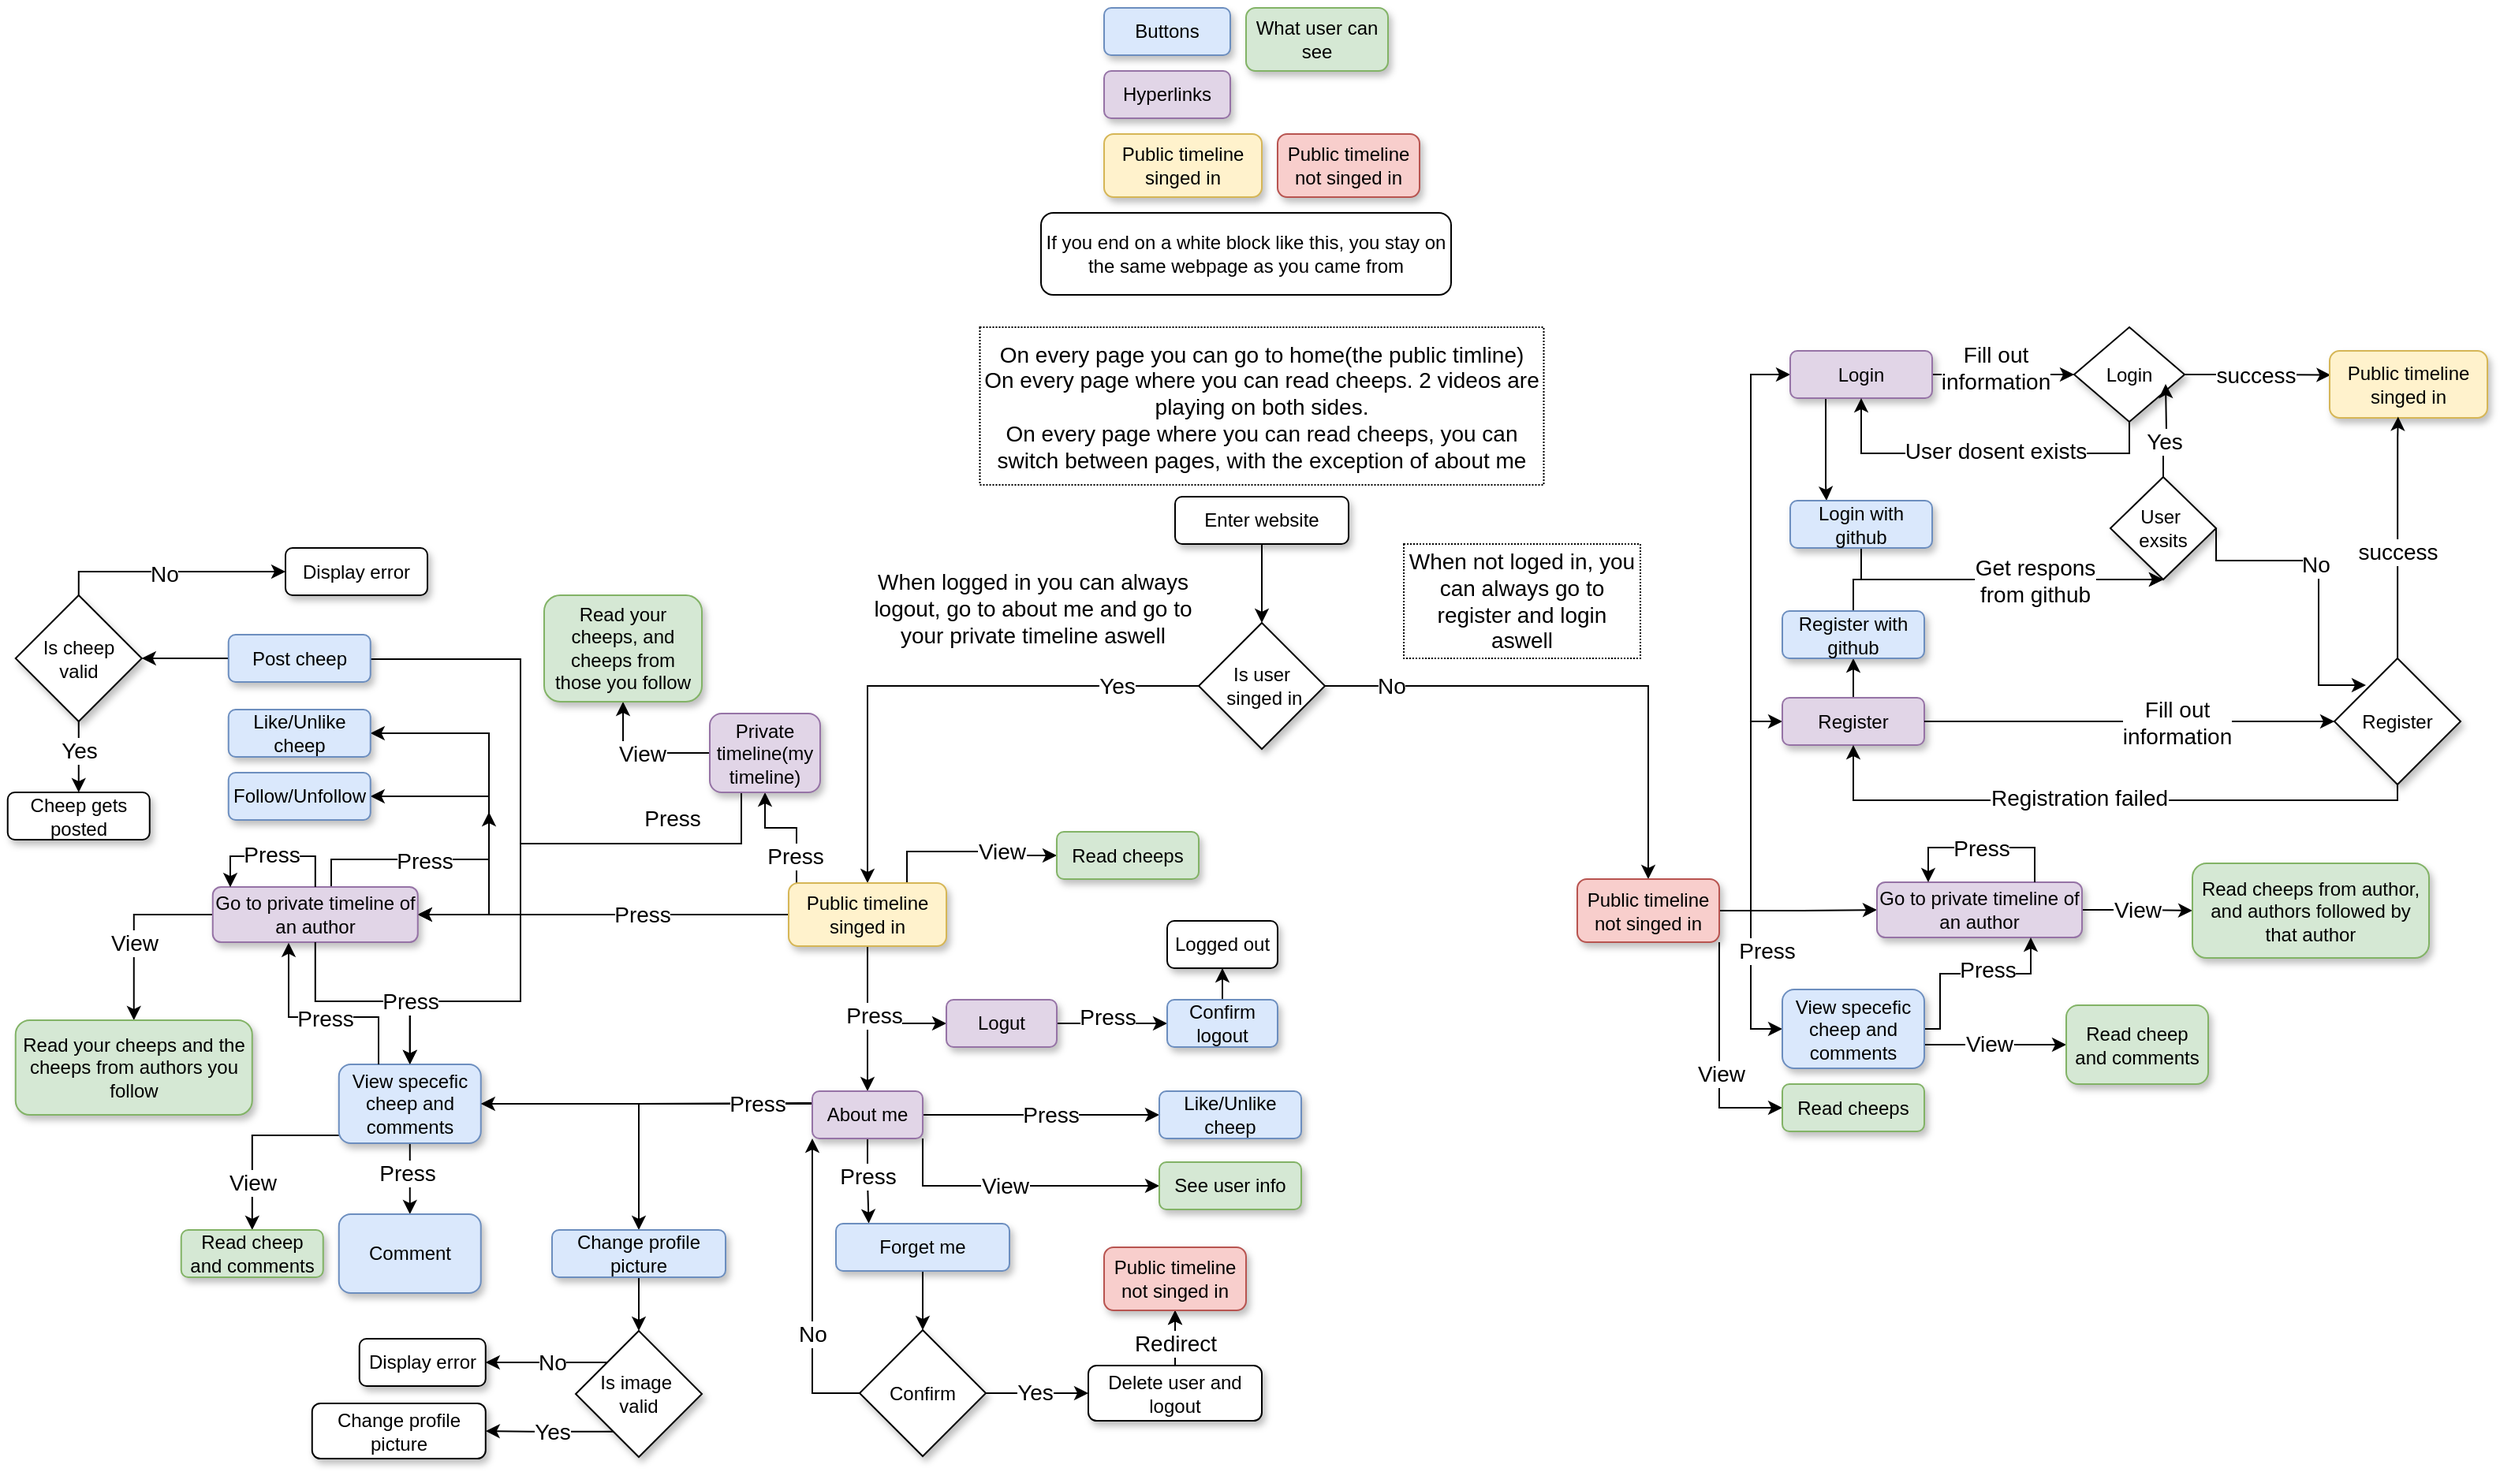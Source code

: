 <mxfile version="25.0.2">
  <diagram name="Page-1" id="61i9J9yVaoq1j8pj2qAt">
    <mxGraphModel dx="1373" dy="1049" grid="1" gridSize="10" guides="1" tooltips="1" connect="1" arrows="1" fold="1" page="0" pageScale="1" pageWidth="850" pageHeight="1100" background="none" math="0" shadow="0">
      <root>
        <mxCell id="0" />
        <mxCell id="1" parent="0" />
        <mxCell id="QVycHozAGNscxgraNP3J-81" value="" style="edgeStyle=orthogonalEdgeStyle;rounded=0;orthogonalLoop=1;jettySize=auto;html=1;" edge="1" parent="1" source="QVycHozAGNscxgraNP3J-27" target="QVycHozAGNscxgraNP3J-30">
          <mxGeometry relative="1" as="geometry" />
        </mxCell>
        <mxCell id="QVycHozAGNscxgraNP3J-16" style="edgeStyle=orthogonalEdgeStyle;rounded=0;orthogonalLoop=1;jettySize=auto;html=1;entryX=0.5;entryY=0;entryDx=0;entryDy=0;" edge="1" parent="1" source="6buvtdkTDnZD8VkbJtbQ-9" target="BoMIMZV332qEhCS1iAqg-45">
          <mxGeometry relative="1" as="geometry" />
        </mxCell>
        <mxCell id="BoMIMZV332qEhCS1iAqg-79" style="edgeStyle=orthogonalEdgeStyle;rounded=0;orthogonalLoop=1;jettySize=auto;html=1;entryX=1;entryY=0.5;entryDx=0;entryDy=0;" parent="1" source="6buvtdkTDnZD8VkbJtbQ-9" target="BoMIMZV332qEhCS1iAqg-40" edge="1">
          <mxGeometry relative="1" as="geometry">
            <Array as="points">
              <mxPoint x="-80" y="325" />
              <mxPoint x="-80" y="250" />
            </Array>
          </mxGeometry>
        </mxCell>
        <mxCell id="BoMIMZV332qEhCS1iAqg-80" style="edgeStyle=orthogonalEdgeStyle;rounded=0;orthogonalLoop=1;jettySize=auto;html=1;entryX=1;entryY=0.5;entryDx=0;entryDy=0;" parent="1" target="BoMIMZV332qEhCS1iAqg-41" edge="1">
          <mxGeometry relative="1" as="geometry">
            <Array as="points">
              <mxPoint x="-80" y="325" />
              <mxPoint x="-80" y="210" />
            </Array>
            <mxPoint x="-20" y="325.043" as="sourcePoint" />
          </mxGeometry>
        </mxCell>
        <mxCell id="BoMIMZV332qEhCS1iAqg-81" style="edgeStyle=orthogonalEdgeStyle;rounded=0;orthogonalLoop=1;jettySize=auto;html=1;entryX=1;entryY=0.5;entryDx=0;entryDy=0;" parent="1" target="BoMIMZV332qEhCS1iAqg-39" edge="1">
          <mxGeometry relative="1" as="geometry">
            <Array as="points">
              <mxPoint x="-60" y="325" />
              <mxPoint x="-60" y="163" />
              <mxPoint x="-186" y="163" />
            </Array>
            <mxPoint x="-20" y="325.043" as="sourcePoint" />
          </mxGeometry>
        </mxCell>
        <mxCell id="BoMIMZV332qEhCS1iAqg-63" style="edgeStyle=orthogonalEdgeStyle;rounded=0;orthogonalLoop=1;jettySize=auto;html=1;entryX=0.5;entryY=0;entryDx=0;entryDy=0;" parent="1" target="BoMIMZV332qEhCS1iAqg-42" edge="1">
          <mxGeometry relative="1" as="geometry">
            <mxPoint x="-105" y="460" as="targetPoint" />
            <Array as="points">
              <mxPoint x="-60" y="325" />
              <mxPoint x="-60" y="380" />
              <mxPoint x="-130" y="380" />
            </Array>
            <mxPoint x="-20" y="325.043" as="sourcePoint" />
          </mxGeometry>
        </mxCell>
        <mxCell id="BoMIMZV332qEhCS1iAqg-12" style="edgeStyle=orthogonalEdgeStyle;rounded=0;orthogonalLoop=1;jettySize=auto;html=1;entryX=0.5;entryY=1;entryDx=0;entryDy=0;exitX=0.5;exitY=1;exitDx=0;exitDy=0;" parent="1" source="BoMIMZV332qEhCS1iAqg-9" target="BoMIMZV332qEhCS1iAqg-11" edge="1">
          <mxGeometry relative="1" as="geometry">
            <Array as="points">
              <mxPoint x="790" y="112.5" />
            </Array>
          </mxGeometry>
        </mxCell>
        <mxCell id="BoMIMZV332qEhCS1iAqg-17" value="&lt;span style=&quot;color: rgba(0, 0, 0, 0); font-family: monospace; font-size: 0px; text-align: start; background-color: rgb(251, 251, 251);&quot;&gt;%3CmxGraphModel%3E%3Croot%3E%3CmxCell%20id%3D%220%22%2F%3E%3CmxCell%20id%3D%221%22%20parent%3D%220%22%2F%3E%3CmxCell%20id%3D%222%22%20value%3D%22%26lt%3Bfont%20style%3D%26quot%3Bfont-size%3A%2014px%3B%26quot%3B%26gt%3BGet%20respons%20%26lt%3Bbr%26gt%3Bfrom%20github%26lt%3B%2Ffont%26gt%3B%22%20style%3D%22edgeLabel%3Bhtml%3D1%3Balign%3Dcenter%3BverticalAlign%3Dmiddle%3Bresizable%3D0%3Bpoints%3D%5B%5D%3B%22%20vertex%3D%221%22%20connectable%3D%220%22%20parent%3D%221%22%3E%3CmxGeometry%20x%3D%22900%22%20y%3D%22145%22%20as%3D%22geometry%22%2F%3E%3C%2FmxCell%3E%3C%2Froot%3E%3C%2FmxGraphModel%3E&lt;/span&gt;" style="edgeLabel;html=1;align=center;verticalAlign=middle;resizable=0;points=[];" parent="BoMIMZV332qEhCS1iAqg-12" vertex="1" connectable="0">
          <mxGeometry x="-0.264" y="2" relative="1" as="geometry">
            <mxPoint as="offset" />
          </mxGeometry>
        </mxCell>
        <mxCell id="6buvtdkTDnZD8VkbJtbQ-30" style="edgeStyle=orthogonalEdgeStyle;rounded=0;orthogonalLoop=1;jettySize=auto;html=1;" parent="1" source="6buvtdkTDnZD8VkbJtbQ-12" target="6buvtdkTDnZD8VkbJtbQ-20" edge="1">
          <mxGeometry relative="1" as="geometry" />
        </mxCell>
        <mxCell id="6buvtdkTDnZD8VkbJtbQ-5" value="" style="edgeStyle=orthogonalEdgeStyle;rounded=0;orthogonalLoop=1;jettySize=auto;html=1;" parent="1" source="6buvtdkTDnZD8VkbJtbQ-1" target="6buvtdkTDnZD8VkbJtbQ-4" edge="1">
          <mxGeometry relative="1" as="geometry" />
        </mxCell>
        <mxCell id="6buvtdkTDnZD8VkbJtbQ-1" value="Enter website" style="rounded=1;whiteSpace=wrap;html=1;shadow=1;" parent="1" vertex="1">
          <mxGeometry x="355" y="60" width="110" height="30" as="geometry" />
        </mxCell>
        <mxCell id="6buvtdkTDnZD8VkbJtbQ-10" value="" style="edgeStyle=orthogonalEdgeStyle;rounded=0;orthogonalLoop=1;jettySize=auto;html=1;" parent="1" source="6buvtdkTDnZD8VkbJtbQ-4" target="6buvtdkTDnZD8VkbJtbQ-9" edge="1">
          <mxGeometry relative="1" as="geometry" />
        </mxCell>
        <mxCell id="QVycHozAGNscxgraNP3J-12" value="&lt;font style=&quot;font-size: 14px;&quot;&gt;Yes&lt;/font&gt;" style="edgeLabel;html=1;align=center;verticalAlign=middle;resizable=0;points=[];" vertex="1" connectable="0" parent="6buvtdkTDnZD8VkbJtbQ-10">
          <mxGeometry x="-0.357" y="-2" relative="1" as="geometry">
            <mxPoint x="55" y="2" as="offset" />
          </mxGeometry>
        </mxCell>
        <mxCell id="6buvtdkTDnZD8VkbJtbQ-13" value="" style="edgeStyle=orthogonalEdgeStyle;rounded=0;orthogonalLoop=1;jettySize=auto;html=1;" parent="1" source="6buvtdkTDnZD8VkbJtbQ-4" target="6buvtdkTDnZD8VkbJtbQ-12" edge="1">
          <mxGeometry relative="1" as="geometry" />
        </mxCell>
        <mxCell id="QVycHozAGNscxgraNP3J-13" value="&lt;font style=&quot;font-size: 14px;&quot;&gt;No&lt;/font&gt;" style="edgeLabel;html=1;align=center;verticalAlign=middle;resizable=0;points=[];" vertex="1" connectable="0" parent="6buvtdkTDnZD8VkbJtbQ-13">
          <mxGeometry x="-0.746" y="-2" relative="1" as="geometry">
            <mxPoint y="-2" as="offset" />
          </mxGeometry>
        </mxCell>
        <mxCell id="6buvtdkTDnZD8VkbJtbQ-4" value="Is user&lt;br&gt;&amp;nbsp;singed in" style="rhombus;whiteSpace=wrap;html=1;shadow=1;" parent="1" vertex="1">
          <mxGeometry x="370" y="140" width="80" height="80" as="geometry" />
        </mxCell>
        <mxCell id="BoMIMZV332qEhCS1iAqg-60" value="" style="edgeStyle=orthogonalEdgeStyle;rounded=0;orthogonalLoop=1;jettySize=auto;html=1;" parent="1" source="6buvtdkTDnZD8VkbJtbQ-9" target="BoMIMZV332qEhCS1iAqg-57" edge="1">
          <mxGeometry relative="1" as="geometry">
            <mxPoint x="-20" y="325.0" as="sourcePoint" />
          </mxGeometry>
        </mxCell>
        <mxCell id="BoMIMZV332qEhCS1iAqg-73" value="&lt;span style=&quot;font-size: 14px;&quot;&gt;Press&lt;/span&gt;" style="edgeLabel;html=1;align=center;verticalAlign=middle;resizable=0;points=[];" parent="BoMIMZV332qEhCS1iAqg-60" vertex="1" connectable="0">
          <mxGeometry x="-0.131" y="1" relative="1" as="geometry">
            <mxPoint x="9" y="-1" as="offset" />
          </mxGeometry>
        </mxCell>
        <mxCell id="QVycHozAGNscxgraNP3J-1" style="edgeStyle=orthogonalEdgeStyle;rounded=0;orthogonalLoop=1;jettySize=auto;html=1;entryX=0;entryY=0.5;entryDx=0;entryDy=0;exitX=0.75;exitY=0;exitDx=0;exitDy=0;" edge="1" parent="1" source="6buvtdkTDnZD8VkbJtbQ-9" target="BoMIMZV332qEhCS1iAqg-38">
          <mxGeometry relative="1" as="geometry" />
        </mxCell>
        <mxCell id="QVycHozAGNscxgraNP3J-2" value="&lt;font style=&quot;font-size: 14px;&quot;&gt;View&lt;/font&gt;" style="edgeLabel;html=1;align=center;verticalAlign=middle;resizable=0;points=[];" vertex="1" connectable="0" parent="QVycHozAGNscxgraNP3J-1">
          <mxGeometry x="0.362" relative="1" as="geometry">
            <mxPoint as="offset" />
          </mxGeometry>
        </mxCell>
        <mxCell id="QVycHozAGNscxgraNP3J-3" style="edgeStyle=orthogonalEdgeStyle;rounded=0;orthogonalLoop=1;jettySize=auto;html=1;entryX=0;entryY=0.5;entryDx=0;entryDy=0;" edge="1" parent="1" source="6buvtdkTDnZD8VkbJtbQ-9" target="BoMIMZV332qEhCS1iAqg-44">
          <mxGeometry relative="1" as="geometry" />
        </mxCell>
        <mxCell id="QVycHozAGNscxgraNP3J-10" value="&lt;font style=&quot;font-size: 14px;&quot;&gt;Press&lt;/font&gt;" style="edgeLabel;html=1;align=center;verticalAlign=middle;resizable=0;points=[];" vertex="1" connectable="0" parent="QVycHozAGNscxgraNP3J-3">
          <mxGeometry x="0.008" y="-3" relative="1" as="geometry">
            <mxPoint x="3" y="-8" as="offset" />
          </mxGeometry>
        </mxCell>
        <mxCell id="QVycHozAGNscxgraNP3J-74" style="edgeStyle=orthogonalEdgeStyle;rounded=0;orthogonalLoop=1;jettySize=auto;html=1;exitX=0.25;exitY=0;exitDx=0;exitDy=0;entryX=0.5;entryY=1;entryDx=0;entryDy=0;" edge="1" parent="1" source="6buvtdkTDnZD8VkbJtbQ-9" target="BoMIMZV332qEhCS1iAqg-46">
          <mxGeometry relative="1" as="geometry">
            <Array as="points">
              <mxPoint x="115" y="305" />
              <mxPoint x="115" y="270" />
              <mxPoint x="95" y="270" />
            </Array>
          </mxGeometry>
        </mxCell>
        <mxCell id="QVycHozAGNscxgraNP3J-75" value="&lt;font style=&quot;font-size: 14px;&quot;&gt;Press&lt;/font&gt;" style="edgeLabel;html=1;align=center;verticalAlign=middle;resizable=0;points=[];" vertex="1" connectable="0" parent="QVycHozAGNscxgraNP3J-74">
          <mxGeometry x="0.067" y="1" relative="1" as="geometry">
            <mxPoint y="15" as="offset" />
          </mxGeometry>
        </mxCell>
        <mxCell id="6buvtdkTDnZD8VkbJtbQ-9" value="Public timeline singed in" style="rounded=1;whiteSpace=wrap;html=1;fillColor=#fff2cc;strokeColor=#d6b656;shadow=1;" parent="1" vertex="1">
          <mxGeometry x="110" y="305" width="100" height="40" as="geometry" />
        </mxCell>
        <mxCell id="6buvtdkTDnZD8VkbJtbQ-27" style="edgeStyle=orthogonalEdgeStyle;rounded=0;orthogonalLoop=1;jettySize=auto;html=1;entryX=0;entryY=0.5;entryDx=0;entryDy=0;" parent="1" source="6buvtdkTDnZD8VkbJtbQ-12" target="6buvtdkTDnZD8VkbJtbQ-23" edge="1">
          <mxGeometry relative="1" as="geometry" />
        </mxCell>
        <mxCell id="6buvtdkTDnZD8VkbJtbQ-28" style="edgeStyle=orthogonalEdgeStyle;rounded=0;orthogonalLoop=1;jettySize=auto;html=1;entryX=0;entryY=0.5;entryDx=0;entryDy=0;" parent="1" source="6buvtdkTDnZD8VkbJtbQ-12" target="6buvtdkTDnZD8VkbJtbQ-14" edge="1">
          <mxGeometry relative="1" as="geometry" />
        </mxCell>
        <mxCell id="6buvtdkTDnZD8VkbJtbQ-29" style="edgeStyle=orthogonalEdgeStyle;rounded=0;orthogonalLoop=1;jettySize=auto;html=1;entryX=0;entryY=0.5;entryDx=0;entryDy=0;" parent="1" source="6buvtdkTDnZD8VkbJtbQ-12" target="6buvtdkTDnZD8VkbJtbQ-16" edge="1">
          <mxGeometry relative="1" as="geometry">
            <Array as="points">
              <mxPoint x="720" y="322.5" />
              <mxPoint x="720" y="-17.5" />
            </Array>
          </mxGeometry>
        </mxCell>
        <mxCell id="BoMIMZV332qEhCS1iAqg-1" value="&lt;font style=&quot;font-size: 14px;&quot;&gt;Press&lt;/font&gt;" style="edgeLabel;html=1;align=center;verticalAlign=middle;resizable=0;points=[];" parent="6buvtdkTDnZD8VkbJtbQ-29" vertex="1" connectable="0">
          <mxGeometry x="0.477" relative="1" as="geometry">
            <mxPoint x="10" y="290" as="offset" />
          </mxGeometry>
        </mxCell>
        <mxCell id="BoMIMZV332qEhCS1iAqg-5" style="edgeStyle=orthogonalEdgeStyle;rounded=0;orthogonalLoop=1;jettySize=auto;html=1;entryX=0;entryY=0.5;entryDx=0;entryDy=0;exitX=1;exitY=1;exitDx=0;exitDy=0;" parent="1" source="6buvtdkTDnZD8VkbJtbQ-12" target="6buvtdkTDnZD8VkbJtbQ-25" edge="1">
          <mxGeometry relative="1" as="geometry" />
        </mxCell>
        <mxCell id="BoMIMZV332qEhCS1iAqg-19" value="&lt;font style=&quot;font-size: 14px;&quot;&gt;View&lt;/font&gt;" style="edgeLabel;html=1;align=center;verticalAlign=middle;resizable=0;points=[];" parent="BoMIMZV332qEhCS1iAqg-5" vertex="1" connectable="0">
          <mxGeometry x="0.146" y="1" relative="1" as="geometry">
            <mxPoint as="offset" />
          </mxGeometry>
        </mxCell>
        <mxCell id="6buvtdkTDnZD8VkbJtbQ-12" value="Public timeline not singed in" style="rounded=1;whiteSpace=wrap;html=1;fillColor=#f8cecc;strokeColor=#b85450;shadow=1;" parent="1" vertex="1">
          <mxGeometry x="610" y="302.5" width="90" height="40" as="geometry" />
        </mxCell>
        <mxCell id="6buvtdkTDnZD8VkbJtbQ-47" value="" style="edgeStyle=orthogonalEdgeStyle;rounded=0;orthogonalLoop=1;jettySize=auto;html=1;" parent="1" source="6buvtdkTDnZD8VkbJtbQ-14" target="6buvtdkTDnZD8VkbJtbQ-46" edge="1">
          <mxGeometry relative="1" as="geometry" />
        </mxCell>
        <mxCell id="6buvtdkTDnZD8VkbJtbQ-14" value="Register" style="rounded=1;whiteSpace=wrap;html=1;fillColor=#e1d5e7;strokeColor=#9673a6;shadow=1;" parent="1" vertex="1">
          <mxGeometry x="740" y="187.5" width="90" height="30" as="geometry" />
        </mxCell>
        <mxCell id="6buvtdkTDnZD8VkbJtbQ-39" value="" style="edgeStyle=orthogonalEdgeStyle;rounded=0;orthogonalLoop=1;jettySize=auto;html=1;" parent="1" source="6buvtdkTDnZD8VkbJtbQ-16" target="6buvtdkTDnZD8VkbJtbQ-38" edge="1">
          <mxGeometry relative="1" as="geometry" />
        </mxCell>
        <mxCell id="BoMIMZV332qEhCS1iAqg-2" value="&lt;font style=&quot;font-size: 14px;&quot;&gt;Fill out &lt;br&gt;information&lt;/font&gt;" style="edgeLabel;html=1;align=center;verticalAlign=middle;resizable=0;points=[];" parent="6buvtdkTDnZD8VkbJtbQ-39" vertex="1" connectable="0">
          <mxGeometry x="-0.226" y="1" relative="1" as="geometry">
            <mxPoint x="5" y="-4" as="offset" />
          </mxGeometry>
        </mxCell>
        <mxCell id="BoMIMZV332qEhCS1iAqg-10" style="edgeStyle=orthogonalEdgeStyle;rounded=0;orthogonalLoop=1;jettySize=auto;html=1;exitX=0.25;exitY=1;exitDx=0;exitDy=0;" parent="1" source="6buvtdkTDnZD8VkbJtbQ-16" target="BoMIMZV332qEhCS1iAqg-9" edge="1">
          <mxGeometry relative="1" as="geometry">
            <Array as="points">
              <mxPoint x="768" y="52.5" />
              <mxPoint x="768" y="52.5" />
            </Array>
          </mxGeometry>
        </mxCell>
        <mxCell id="6buvtdkTDnZD8VkbJtbQ-16" value="Login" style="rounded=1;whiteSpace=wrap;html=1;fillColor=#e1d5e7;strokeColor=#9673a6;shadow=1;" parent="1" vertex="1">
          <mxGeometry x="745" y="-32.5" width="90" height="30" as="geometry" />
        </mxCell>
        <mxCell id="6buvtdkTDnZD8VkbJtbQ-18" value="&lt;font style=&quot;font-size: 14px;&quot;&gt;On every page you can go to home(the public timline)&lt;br&gt;&lt;div style=&quot;&quot;&gt;&lt;span style=&quot;background-color: initial;&quot;&gt;On every page where you can read cheeps. 2 videos are playing on both sides.&lt;/span&gt;&lt;/div&gt;&lt;/font&gt;&lt;div&gt;&lt;font style=&quot;font-size: 14px;&quot;&gt;On every page where you can read cheeps, you can switch between pages, with the exception of about me&lt;/font&gt;&lt;/div&gt;" style="text;html=1;align=center;verticalAlign=middle;whiteSpace=wrap;rounded=0;dashed=1;dashPattern=1 1;strokeColor=default;" parent="1" vertex="1">
          <mxGeometry x="231.25" y="-47.5" width="357.5" height="100" as="geometry" />
        </mxCell>
        <mxCell id="6buvtdkTDnZD8VkbJtbQ-36" value="" style="edgeStyle=orthogonalEdgeStyle;rounded=0;orthogonalLoop=1;jettySize=auto;html=1;" parent="1" source="6buvtdkTDnZD8VkbJtbQ-20" target="6buvtdkTDnZD8VkbJtbQ-32" edge="1">
          <mxGeometry relative="1" as="geometry" />
        </mxCell>
        <mxCell id="BoMIMZV332qEhCS1iAqg-21" value="&lt;font style=&quot;font-size: 14px;&quot;&gt;View&lt;/font&gt;" style="edgeLabel;html=1;align=center;verticalAlign=middle;resizable=0;points=[];" parent="6buvtdkTDnZD8VkbJtbQ-36" vertex="1" connectable="0">
          <mxGeometry x="-0.227" y="2" relative="1" as="geometry">
            <mxPoint x="8" y="2" as="offset" />
          </mxGeometry>
        </mxCell>
        <mxCell id="6buvtdkTDnZD8VkbJtbQ-20" value="Go to private timeline of an author" style="rounded=1;whiteSpace=wrap;html=1;fillColor=#e1d5e7;strokeColor=#9673a6;shadow=1;" parent="1" vertex="1">
          <mxGeometry x="800" y="304.5" width="130" height="35" as="geometry" />
        </mxCell>
        <mxCell id="6buvtdkTDnZD8VkbJtbQ-21" value="&lt;font style=&quot;font-size: 14px;&quot;&gt;When not loged in, you can always go to register and login aswell&lt;/font&gt;" style="text;html=1;align=center;verticalAlign=middle;whiteSpace=wrap;rounded=0;strokeColor=default;dashed=1;dashPattern=1 1;" parent="1" vertex="1">
          <mxGeometry x="500" y="90" width="150" height="72.5" as="geometry" />
        </mxCell>
        <mxCell id="6buvtdkTDnZD8VkbJtbQ-22" value="&lt;font style=&quot;font-size: 14px;&quot;&gt;When logged in you can always logout, go to about me and go to your private timeline aswell&lt;/font&gt;" style="text;html=1;align=center;verticalAlign=middle;whiteSpace=wrap;rounded=0;dashed=1;dashPattern=1 1;" parent="1" vertex="1">
          <mxGeometry x="160" y="100" width="210" height="62.5" as="geometry" />
        </mxCell>
        <mxCell id="6buvtdkTDnZD8VkbJtbQ-35" style="edgeStyle=orthogonalEdgeStyle;rounded=0;orthogonalLoop=1;jettySize=auto;html=1;entryX=0.75;entryY=1;entryDx=0;entryDy=0;" parent="1" source="6buvtdkTDnZD8VkbJtbQ-23" target="6buvtdkTDnZD8VkbJtbQ-20" edge="1">
          <mxGeometry relative="1" as="geometry">
            <Array as="points">
              <mxPoint x="840" y="397.5" />
              <mxPoint x="840" y="362.5" />
              <mxPoint x="898" y="362.5" />
            </Array>
            <mxPoint x="910" y="352.5" as="targetPoint" />
          </mxGeometry>
        </mxCell>
        <mxCell id="BoMIMZV332qEhCS1iAqg-4" value="&lt;font style=&quot;font-size: 14px;&quot;&gt;Press&lt;/font&gt;" style="edgeLabel;html=1;align=center;verticalAlign=middle;resizable=0;points=[];" parent="6buvtdkTDnZD8VkbJtbQ-35" vertex="1" connectable="0">
          <mxGeometry x="-0.067" y="3" relative="1" as="geometry">
            <mxPoint x="16" as="offset" />
          </mxGeometry>
        </mxCell>
        <mxCell id="BoMIMZV332qEhCS1iAqg-24" value="" style="edgeStyle=orthogonalEdgeStyle;rounded=0;orthogonalLoop=1;jettySize=auto;html=1;" parent="1" source="6buvtdkTDnZD8VkbJtbQ-23" target="BoMIMZV332qEhCS1iAqg-23" edge="1">
          <mxGeometry relative="1" as="geometry">
            <Array as="points">
              <mxPoint x="850" y="407.5" />
              <mxPoint x="850" y="407.5" />
            </Array>
          </mxGeometry>
        </mxCell>
        <mxCell id="BoMIMZV332qEhCS1iAqg-25" value="&lt;font style=&quot;font-size: 14px;&quot;&gt;View&lt;/font&gt;" style="edgeLabel;html=1;align=center;verticalAlign=middle;resizable=0;points=[];" parent="BoMIMZV332qEhCS1iAqg-24" vertex="1" connectable="0">
          <mxGeometry x="-0.091" y="1" relative="1" as="geometry">
            <mxPoint as="offset" />
          </mxGeometry>
        </mxCell>
        <mxCell id="6buvtdkTDnZD8VkbJtbQ-23" value="View specefic cheep and comments" style="rounded=1;whiteSpace=wrap;html=1;fillColor=#dae8fc;strokeColor=#6c8ebf;shadow=1;" parent="1" vertex="1">
          <mxGeometry x="740" y="372.5" width="90" height="50" as="geometry" />
        </mxCell>
        <mxCell id="6buvtdkTDnZD8VkbJtbQ-25" value="Read cheeps" style="rounded=1;whiteSpace=wrap;html=1;fillColor=#d5e8d4;strokeColor=#82b366;shadow=1;" parent="1" vertex="1">
          <mxGeometry x="740" y="432.5" width="90" height="30" as="geometry" />
        </mxCell>
        <mxCell id="6buvtdkTDnZD8VkbJtbQ-32" value="Read cheeps from author, and authors followed by that&amp;nbsp;&lt;span style=&quot;background-color: initial;&quot;&gt;author&lt;/span&gt;" style="rounded=1;whiteSpace=wrap;html=1;fillColor=#d5e8d4;strokeColor=#82b366;shadow=1;" parent="1" vertex="1">
          <mxGeometry x="1000" y="292.5" width="150" height="60" as="geometry" />
        </mxCell>
        <mxCell id="6buvtdkTDnZD8VkbJtbQ-40" style="edgeStyle=orthogonalEdgeStyle;rounded=0;orthogonalLoop=1;jettySize=auto;html=1;entryX=0.5;entryY=1;entryDx=0;entryDy=0;exitX=0.5;exitY=1;exitDx=0;exitDy=0;" parent="1" source="6buvtdkTDnZD8VkbJtbQ-38" target="6buvtdkTDnZD8VkbJtbQ-16" edge="1">
          <mxGeometry relative="1" as="geometry">
            <Array as="points">
              <mxPoint x="960" y="32.5" />
              <mxPoint x="790" y="32.5" />
            </Array>
          </mxGeometry>
        </mxCell>
        <mxCell id="6buvtdkTDnZD8VkbJtbQ-41" value="&lt;font style=&quot;font-size: 14px;&quot;&gt;User dosent exists&lt;/font&gt;" style="edgeLabel;html=1;align=center;verticalAlign=middle;resizable=0;points=[];" parent="6buvtdkTDnZD8VkbJtbQ-40" vertex="1" connectable="0">
          <mxGeometry x="-0.152" y="-2" relative="1" as="geometry">
            <mxPoint x="-10" as="offset" />
          </mxGeometry>
        </mxCell>
        <mxCell id="6buvtdkTDnZD8VkbJtbQ-44" value="" style="edgeStyle=orthogonalEdgeStyle;rounded=0;orthogonalLoop=1;jettySize=auto;html=1;entryX=0.007;entryY=0.361;entryDx=0;entryDy=0;entryPerimeter=0;" parent="1" source="6buvtdkTDnZD8VkbJtbQ-38" target="6buvtdkTDnZD8VkbJtbQ-45" edge="1">
          <mxGeometry relative="1" as="geometry">
            <mxPoint x="1005" y="-17.5" as="targetPoint" />
          </mxGeometry>
        </mxCell>
        <mxCell id="6buvtdkTDnZD8VkbJtbQ-58" value="&lt;font style=&quot;font-size: 14px;&quot;&gt;success&lt;/font&gt;" style="edgeLabel;html=1;align=center;verticalAlign=middle;resizable=0;points=[];" parent="6buvtdkTDnZD8VkbJtbQ-44" vertex="1" connectable="0">
          <mxGeometry x="-0.442" y="-1" relative="1" as="geometry">
            <mxPoint x="19" y="-1" as="offset" />
          </mxGeometry>
        </mxCell>
        <mxCell id="6buvtdkTDnZD8VkbJtbQ-38" value="Login" style="rhombus;whiteSpace=wrap;html=1;shadow=1;" parent="1" vertex="1">
          <mxGeometry x="925" y="-47.5" width="70" height="60" as="geometry" />
        </mxCell>
        <mxCell id="6buvtdkTDnZD8VkbJtbQ-45" value="Public timeline singed in" style="rounded=1;whiteSpace=wrap;html=1;fillColor=#fff2cc;strokeColor=#d6b656;shadow=1;" parent="1" vertex="1">
          <mxGeometry x="1087" y="-32.5" width="100" height="42.5" as="geometry" />
        </mxCell>
        <mxCell id="6buvtdkTDnZD8VkbJtbQ-51" style="edgeStyle=orthogonalEdgeStyle;rounded=0;orthogonalLoop=1;jettySize=auto;html=1;exitX=0.5;exitY=0;exitDx=0;exitDy=0;entryX=0.5;entryY=1;entryDx=0;entryDy=0;" parent="1" source="6buvtdkTDnZD8VkbJtbQ-46" target="BoMIMZV332qEhCS1iAqg-11" edge="1">
          <mxGeometry relative="1" as="geometry">
            <mxPoint x="1040" y="142.5" as="targetPoint" />
            <Array as="points">
              <mxPoint x="895" y="112.5" />
              <mxPoint x="977" y="112.5" />
            </Array>
          </mxGeometry>
        </mxCell>
        <mxCell id="BoMIMZV332qEhCS1iAqg-7" value="&lt;font style=&quot;font-size: 14px;&quot;&gt;Get respons &lt;br&gt;from github&lt;/font&gt;" style="edgeLabel;html=1;align=center;verticalAlign=middle;resizable=0;points=[];" parent="6buvtdkTDnZD8VkbJtbQ-51" vertex="1" connectable="0">
          <mxGeometry x="-0.768" y="2" relative="1" as="geometry">
            <mxPoint x="110" y="2" as="offset" />
          </mxGeometry>
        </mxCell>
        <mxCell id="6buvtdkTDnZD8VkbJtbQ-46" value="Register with github" style="rounded=1;whiteSpace=wrap;html=1;fillColor=#dae8fc;strokeColor=#6c8ebf;shadow=1;" parent="1" vertex="1">
          <mxGeometry x="740" y="132.5" width="90" height="30" as="geometry" />
        </mxCell>
        <mxCell id="6buvtdkTDnZD8VkbJtbQ-52" style="edgeStyle=orthogonalEdgeStyle;rounded=0;orthogonalLoop=1;jettySize=auto;html=1;entryX=0;entryY=0.5;entryDx=0;entryDy=0;exitX=1;exitY=0.5;exitDx=0;exitDy=0;" parent="1" source="6buvtdkTDnZD8VkbJtbQ-14" target="6buvtdkTDnZD8VkbJtbQ-50" edge="1">
          <mxGeometry relative="1" as="geometry">
            <mxPoint x="940" y="237.5" as="sourcePoint" />
            <Array as="points">
              <mxPoint x="940" y="202.5" />
              <mxPoint x="940" y="202.5" />
            </Array>
          </mxGeometry>
        </mxCell>
        <mxCell id="BoMIMZV332qEhCS1iAqg-6" value="&lt;font style=&quot;font-size: 14px;&quot;&gt;Fill out &lt;br&gt;information&lt;/font&gt;" style="edgeLabel;html=1;align=center;verticalAlign=middle;resizable=0;points=[];" parent="6buvtdkTDnZD8VkbJtbQ-52" vertex="1" connectable="0">
          <mxGeometry x="-0.714" relative="1" as="geometry">
            <mxPoint x="123" as="offset" />
          </mxGeometry>
        </mxCell>
        <mxCell id="6buvtdkTDnZD8VkbJtbQ-53" style="edgeStyle=orthogonalEdgeStyle;rounded=0;orthogonalLoop=1;jettySize=auto;html=1;entryX=0.5;entryY=1;entryDx=0;entryDy=0;exitX=0.5;exitY=1;exitDx=0;exitDy=0;" parent="1" source="6buvtdkTDnZD8VkbJtbQ-50" target="6buvtdkTDnZD8VkbJtbQ-14" edge="1">
          <mxGeometry relative="1" as="geometry">
            <Array as="points">
              <mxPoint x="1130" y="252.5" />
              <mxPoint x="785" y="252.5" />
            </Array>
          </mxGeometry>
        </mxCell>
        <mxCell id="6buvtdkTDnZD8VkbJtbQ-54" value="&lt;font style=&quot;font-size: 14px;&quot;&gt;Registration failed&lt;/font&gt;" style="edgeLabel;html=1;align=center;verticalAlign=middle;resizable=0;points=[];" parent="6buvtdkTDnZD8VkbJtbQ-53" vertex="1" connectable="0">
          <mxGeometry x="0.088" y="-2" relative="1" as="geometry">
            <mxPoint as="offset" />
          </mxGeometry>
        </mxCell>
        <mxCell id="6buvtdkTDnZD8VkbJtbQ-59" style="edgeStyle=orthogonalEdgeStyle;rounded=0;orthogonalLoop=1;jettySize=auto;html=1;entryX=0.434;entryY=0.981;entryDx=0;entryDy=0;entryPerimeter=0;" parent="1" target="6buvtdkTDnZD8VkbJtbQ-45" edge="1">
          <mxGeometry relative="1" as="geometry">
            <mxPoint x="1130.053" y="162.553" as="sourcePoint" />
            <mxPoint x="1130" y="12.5" as="targetPoint" />
            <Array as="points">
              <mxPoint x="1130" y="22.5" />
              <mxPoint x="1130" y="22.5" />
            </Array>
          </mxGeometry>
        </mxCell>
        <mxCell id="6buvtdkTDnZD8VkbJtbQ-60" value="&lt;span style=&quot;font-size: 14px;&quot;&gt;success&lt;/span&gt;" style="edgeLabel;html=1;align=center;verticalAlign=middle;resizable=0;points=[];" parent="6buvtdkTDnZD8VkbJtbQ-59" vertex="1" connectable="0">
          <mxGeometry x="-0.092" y="2" relative="1" as="geometry">
            <mxPoint x="2" y="2" as="offset" />
          </mxGeometry>
        </mxCell>
        <mxCell id="6buvtdkTDnZD8VkbJtbQ-50" value="Register" style="rhombus;whiteSpace=wrap;html=1;shadow=1;" parent="1" vertex="1">
          <mxGeometry x="1090" y="162.5" width="80" height="80" as="geometry" />
        </mxCell>
        <mxCell id="BoMIMZV332qEhCS1iAqg-9" value="Login with github" style="rounded=1;whiteSpace=wrap;html=1;fillColor=#dae8fc;strokeColor=#6c8ebf;shadow=1;" parent="1" vertex="1">
          <mxGeometry x="745" y="62.5" width="90" height="30" as="geometry" />
        </mxCell>
        <mxCell id="BoMIMZV332qEhCS1iAqg-13" style="edgeStyle=orthogonalEdgeStyle;rounded=0;orthogonalLoop=1;jettySize=auto;html=1;exitX=0.5;exitY=0;exitDx=0;exitDy=0;" parent="1" source="BoMIMZV332qEhCS1iAqg-11" edge="1">
          <mxGeometry relative="1" as="geometry">
            <mxPoint x="983" y="-11.5" as="targetPoint" />
          </mxGeometry>
        </mxCell>
        <mxCell id="BoMIMZV332qEhCS1iAqg-16" value="&lt;font style=&quot;font-size: 14px;&quot;&gt;Yes&lt;/font&gt;" style="edgeLabel;html=1;align=center;verticalAlign=middle;resizable=0;points=[];" parent="BoMIMZV332qEhCS1iAqg-13" vertex="1" connectable="0">
          <mxGeometry x="-0.381" y="-1" relative="1" as="geometry">
            <mxPoint x="-1" y="-4" as="offset" />
          </mxGeometry>
        </mxCell>
        <mxCell id="BoMIMZV332qEhCS1iAqg-14" style="edgeStyle=orthogonalEdgeStyle;rounded=0;orthogonalLoop=1;jettySize=auto;html=1;entryX=0;entryY=0;entryDx=0;entryDy=0;exitX=1;exitY=0.5;exitDx=0;exitDy=0;" parent="1" source="BoMIMZV332qEhCS1iAqg-11" edge="1">
          <mxGeometry relative="1" as="geometry">
            <mxPoint x="1020" y="112.5" as="sourcePoint" />
            <mxPoint x="1110" y="179.5" as="targetPoint" />
            <Array as="points">
              <mxPoint x="1080" y="100.5" />
              <mxPoint x="1080" y="179.5" />
            </Array>
          </mxGeometry>
        </mxCell>
        <mxCell id="BoMIMZV332qEhCS1iAqg-15" value="&lt;font style=&quot;font-size: 14px;&quot;&gt;No&lt;/font&gt;" style="edgeLabel;html=1;align=center;verticalAlign=middle;resizable=0;points=[];" parent="BoMIMZV332qEhCS1iAqg-14" vertex="1" connectable="0">
          <mxGeometry x="-0.21" y="-3" relative="1" as="geometry">
            <mxPoint x="6" y="-1" as="offset" />
          </mxGeometry>
        </mxCell>
        <mxCell id="BoMIMZV332qEhCS1iAqg-11" value="User&amp;nbsp;&lt;div&gt;exsits&lt;/div&gt;" style="rhombus;whiteSpace=wrap;html=1;shadow=1;" parent="1" vertex="1">
          <mxGeometry x="948" y="47.5" width="67" height="65" as="geometry" />
        </mxCell>
        <mxCell id="BoMIMZV332qEhCS1iAqg-23" value="Read cheep&lt;br&gt;and comments" style="rounded=1;whiteSpace=wrap;html=1;fillColor=#d5e8d4;strokeColor=#82b366;shadow=1;" parent="1" vertex="1">
          <mxGeometry x="920" y="382.5" width="90" height="50" as="geometry" />
        </mxCell>
        <mxCell id="BoMIMZV332qEhCS1iAqg-30" style="edgeStyle=orthogonalEdgeStyle;rounded=0;orthogonalLoop=1;jettySize=auto;html=1;entryX=0.25;entryY=0;entryDx=0;entryDy=0;" parent="1" source="6buvtdkTDnZD8VkbJtbQ-20" target="6buvtdkTDnZD8VkbJtbQ-20" edge="1">
          <mxGeometry relative="1" as="geometry">
            <mxPoint x="780" y="272.5" as="targetPoint" />
            <Array as="points">
              <mxPoint x="900" y="282.5" />
              <mxPoint x="833" y="282.5" />
            </Array>
          </mxGeometry>
        </mxCell>
        <mxCell id="BoMIMZV332qEhCS1iAqg-31" value="&lt;font style=&quot;font-size: 14px;&quot;&gt;Press&lt;/font&gt;" style="edgeLabel;html=1;align=center;verticalAlign=middle;resizable=0;points=[];" parent="BoMIMZV332qEhCS1iAqg-30" vertex="1" connectable="0">
          <mxGeometry x="0.14" y="1" relative="1" as="geometry">
            <mxPoint x="7" y="-1" as="offset" />
          </mxGeometry>
        </mxCell>
        <mxCell id="BoMIMZV332qEhCS1iAqg-33" value="Buttons" style="rounded=1;whiteSpace=wrap;html=1;fillColor=#dae8fc;strokeColor=#6c8ebf;shadow=1;" parent="1" vertex="1">
          <mxGeometry x="310" y="-250" width="80" height="30" as="geometry" />
        </mxCell>
        <mxCell id="BoMIMZV332qEhCS1iAqg-34" value="Hyperlinks" style="rounded=1;whiteSpace=wrap;html=1;fillColor=#e1d5e7;strokeColor=#9673a6;shadow=1;" parent="1" vertex="1">
          <mxGeometry x="310" y="-210" width="80" height="30" as="geometry" />
        </mxCell>
        <mxCell id="BoMIMZV332qEhCS1iAqg-35" value="What user can see" style="rounded=1;whiteSpace=wrap;html=1;fillColor=#d5e8d4;strokeColor=#82b366;shadow=1;" parent="1" vertex="1">
          <mxGeometry x="400" y="-250" width="90" height="40" as="geometry" />
        </mxCell>
        <mxCell id="BoMIMZV332qEhCS1iAqg-38" value="Read cheeps" style="rounded=1;whiteSpace=wrap;html=1;fillColor=#d5e8d4;strokeColor=#82b366;shadow=1;" parent="1" vertex="1">
          <mxGeometry x="280" y="272.5" width="90" height="30" as="geometry" />
        </mxCell>
        <mxCell id="BoMIMZV332qEhCS1iAqg-86" value="" style="edgeStyle=orthogonalEdgeStyle;rounded=0;orthogonalLoop=1;jettySize=auto;html=1;" parent="1" source="BoMIMZV332qEhCS1iAqg-39" target="BoMIMZV332qEhCS1iAqg-85" edge="1">
          <mxGeometry relative="1" as="geometry" />
        </mxCell>
        <mxCell id="BoMIMZV332qEhCS1iAqg-39" value="Post cheep" style="rounded=1;whiteSpace=wrap;html=1;fillColor=#dae8fc;strokeColor=#6c8ebf;shadow=1;" parent="1" vertex="1">
          <mxGeometry x="-245.12" y="147.5" width="90" height="30" as="geometry" />
        </mxCell>
        <mxCell id="BoMIMZV332qEhCS1iAqg-40" value="Follow/Unfollow" style="rounded=1;whiteSpace=wrap;html=1;fillColor=#dae8fc;strokeColor=#6c8ebf;shadow=1;" parent="1" vertex="1">
          <mxGeometry x="-245.12" y="235" width="90" height="30" as="geometry" />
        </mxCell>
        <mxCell id="BoMIMZV332qEhCS1iAqg-41" value="Like/Unlike cheep" style="rounded=1;whiteSpace=wrap;html=1;fillColor=#dae8fc;strokeColor=#6c8ebf;shadow=1;" parent="1" vertex="1">
          <mxGeometry x="-245.12" y="195" width="90" height="30" as="geometry" />
        </mxCell>
        <mxCell id="BoMIMZV332qEhCS1iAqg-65" style="edgeStyle=orthogonalEdgeStyle;rounded=0;orthogonalLoop=1;jettySize=auto;html=1;" parent="1" source="BoMIMZV332qEhCS1iAqg-42" target="BoMIMZV332qEhCS1iAqg-51" edge="1">
          <mxGeometry relative="1" as="geometry">
            <Array as="points">
              <mxPoint x="-230.12" y="465" />
            </Array>
          </mxGeometry>
        </mxCell>
        <mxCell id="BoMIMZV332qEhCS1iAqg-75" value="&lt;font style=&quot;font-size: 14px;&quot;&gt;View&lt;/font&gt;" style="edgeLabel;html=1;align=center;verticalAlign=middle;resizable=0;points=[];" parent="BoMIMZV332qEhCS1iAqg-65" vertex="1" connectable="0">
          <mxGeometry x="0.126" y="-1" relative="1" as="geometry">
            <mxPoint x="1" y="20" as="offset" />
          </mxGeometry>
        </mxCell>
        <mxCell id="BoMIMZV332qEhCS1iAqg-66" value="" style="edgeStyle=orthogonalEdgeStyle;rounded=0;orthogonalLoop=1;jettySize=auto;html=1;" parent="1" source="BoMIMZV332qEhCS1iAqg-42" target="BoMIMZV332qEhCS1iAqg-43" edge="1">
          <mxGeometry relative="1" as="geometry" />
        </mxCell>
        <mxCell id="BoMIMZV332qEhCS1iAqg-74" value="&lt;span style=&quot;font-size: 14px;&quot;&gt;Press&lt;/span&gt;" style="edgeLabel;html=1;align=center;verticalAlign=middle;resizable=0;points=[];" parent="BoMIMZV332qEhCS1iAqg-66" vertex="1" connectable="0">
          <mxGeometry x="-0.179" y="-2" relative="1" as="geometry">
            <mxPoint as="offset" />
          </mxGeometry>
        </mxCell>
        <mxCell id="BoMIMZV332qEhCS1iAqg-42" value="View specefic cheep and comments" style="rounded=1;whiteSpace=wrap;html=1;fillColor=#dae8fc;strokeColor=#6c8ebf;shadow=1;" parent="1" vertex="1">
          <mxGeometry x="-175.12" y="420" width="90" height="50" as="geometry" />
        </mxCell>
        <mxCell id="BoMIMZV332qEhCS1iAqg-43" value="Comment" style="rounded=1;whiteSpace=wrap;html=1;fillColor=#dae8fc;strokeColor=#6c8ebf;shadow=1;" parent="1" vertex="1">
          <mxGeometry x="-175.12" y="515" width="90" height="50" as="geometry" />
        </mxCell>
        <mxCell id="QVycHozAGNscxgraNP3J-5" value="" style="edgeStyle=orthogonalEdgeStyle;rounded=0;orthogonalLoop=1;jettySize=auto;html=1;" edge="1" parent="1" source="BoMIMZV332qEhCS1iAqg-44" target="QVycHozAGNscxgraNP3J-4">
          <mxGeometry relative="1" as="geometry" />
        </mxCell>
        <mxCell id="QVycHozAGNscxgraNP3J-11" value="&lt;font style=&quot;font-size: 14px;&quot;&gt;Press&lt;/font&gt;" style="edgeLabel;html=1;align=center;verticalAlign=middle;resizable=0;points=[];" vertex="1" connectable="0" parent="QVycHozAGNscxgraNP3J-5">
          <mxGeometry x="-0.102" y="4" relative="1" as="geometry">
            <mxPoint as="offset" />
          </mxGeometry>
        </mxCell>
        <mxCell id="BoMIMZV332qEhCS1iAqg-44" value="Logut" style="rounded=1;whiteSpace=wrap;html=1;fillColor=#e1d5e7;strokeColor=#9673a6;shadow=1;" parent="1" vertex="1">
          <mxGeometry x="210" y="379" width="70" height="30" as="geometry" />
        </mxCell>
        <mxCell id="QVycHozAGNscxgraNP3J-15" style="edgeStyle=orthogonalEdgeStyle;rounded=0;orthogonalLoop=1;jettySize=auto;html=1;entryX=0;entryY=0.5;entryDx=0;entryDy=0;exitX=1;exitY=1;exitDx=0;exitDy=0;" edge="1" parent="1" source="BoMIMZV332qEhCS1iAqg-45" target="BoMIMZV332qEhCS1iAqg-48">
          <mxGeometry relative="1" as="geometry" />
        </mxCell>
        <mxCell id="QVycHozAGNscxgraNP3J-17" value="&lt;font style=&quot;font-size: 14px;&quot;&gt;View&lt;/font&gt;" style="edgeLabel;html=1;align=center;verticalAlign=middle;resizable=0;points=[];" vertex="1" connectable="0" parent="QVycHozAGNscxgraNP3J-15">
          <mxGeometry x="-0.089" relative="1" as="geometry">
            <mxPoint as="offset" />
          </mxGeometry>
        </mxCell>
        <mxCell id="QVycHozAGNscxgraNP3J-18" style="edgeStyle=orthogonalEdgeStyle;rounded=0;orthogonalLoop=1;jettySize=auto;html=1;entryX=0.5;entryY=0;entryDx=0;entryDy=0;exitX=0;exitY=0.25;exitDx=0;exitDy=0;" edge="1" parent="1" source="BoMIMZV332qEhCS1iAqg-45" target="BoMIMZV332qEhCS1iAqg-52">
          <mxGeometry relative="1" as="geometry">
            <Array as="points">
              <mxPoint x="129" y="445" />
              <mxPoint x="15" y="445" />
            </Array>
          </mxGeometry>
        </mxCell>
        <mxCell id="QVycHozAGNscxgraNP3J-33" style="edgeStyle=orthogonalEdgeStyle;rounded=0;orthogonalLoop=1;jettySize=auto;html=1;entryX=0.189;entryY=-0.004;entryDx=0;entryDy=0;entryPerimeter=0;" edge="1" parent="1" source="BoMIMZV332qEhCS1iAqg-45" target="BoMIMZV332qEhCS1iAqg-53">
          <mxGeometry relative="1" as="geometry">
            <mxPoint x="245" y="617" as="targetPoint" />
          </mxGeometry>
        </mxCell>
        <mxCell id="QVycHozAGNscxgraNP3J-37" value="&lt;font style=&quot;font-size: 14px;&quot;&gt;Press&lt;/font&gt;" style="edgeLabel;html=1;align=center;verticalAlign=middle;resizable=0;points=[];" vertex="1" connectable="0" parent="QVycHozAGNscxgraNP3J-33">
          <mxGeometry x="-0.437" relative="1" as="geometry">
            <mxPoint y="8" as="offset" />
          </mxGeometry>
        </mxCell>
        <mxCell id="QVycHozAGNscxgraNP3J-38" style="edgeStyle=orthogonalEdgeStyle;rounded=0;orthogonalLoop=1;jettySize=auto;html=1;entryX=1;entryY=0.5;entryDx=0;entryDy=0;exitX=0.25;exitY=0;exitDx=0;exitDy=0;" edge="1" parent="1" source="BoMIMZV332qEhCS1iAqg-45" target="BoMIMZV332qEhCS1iAqg-42">
          <mxGeometry relative="1" as="geometry">
            <Array as="points">
              <mxPoint x="143" y="445" />
            </Array>
          </mxGeometry>
        </mxCell>
        <mxCell id="QVycHozAGNscxgraNP3J-39" value="&lt;font style=&quot;font-size: 14px;&quot;&gt;Press&lt;/font&gt;" style="edgeLabel;html=1;align=center;verticalAlign=middle;resizable=0;points=[];" vertex="1" connectable="0" parent="QVycHozAGNscxgraNP3J-38">
          <mxGeometry x="-0.82" relative="1" as="geometry">
            <mxPoint x="-40" as="offset" />
          </mxGeometry>
        </mxCell>
        <mxCell id="QVycHozAGNscxgraNP3J-41" style="edgeStyle=orthogonalEdgeStyle;rounded=0;orthogonalLoop=1;jettySize=auto;html=1;exitX=1;exitY=0.5;exitDx=0;exitDy=0;entryX=0;entryY=0.5;entryDx=0;entryDy=0;" edge="1" parent="1" source="BoMIMZV332qEhCS1iAqg-45" target="QVycHozAGNscxgraNP3J-42">
          <mxGeometry relative="1" as="geometry">
            <mxPoint x="361.094" y="437" as="targetPoint" />
          </mxGeometry>
        </mxCell>
        <mxCell id="QVycHozAGNscxgraNP3J-43" value="&lt;font style=&quot;font-size: 14px;&quot;&gt;Press&lt;/font&gt;" style="edgeLabel;html=1;align=center;verticalAlign=middle;resizable=0;points=[];" vertex="1" connectable="0" parent="QVycHozAGNscxgraNP3J-41">
          <mxGeometry x="-0.054" y="1" relative="1" as="geometry">
            <mxPoint x="10" y="1" as="offset" />
          </mxGeometry>
        </mxCell>
        <mxCell id="BoMIMZV332qEhCS1iAqg-45" value="About me" style="rounded=1;whiteSpace=wrap;html=1;fillColor=#e1d5e7;strokeColor=#9673a6;shadow=1;" parent="1" vertex="1">
          <mxGeometry x="125" y="437" width="70" height="30" as="geometry" />
        </mxCell>
        <mxCell id="QVycHozAGNscxgraNP3J-52" style="edgeStyle=orthogonalEdgeStyle;rounded=0;orthogonalLoop=1;jettySize=auto;html=1;entryX=1;entryY=0.5;entryDx=0;entryDy=0;exitX=0;exitY=0.75;exitDx=0;exitDy=0;" edge="1" parent="1" source="BoMIMZV332qEhCS1iAqg-46" target="BoMIMZV332qEhCS1iAqg-57">
          <mxGeometry relative="1" as="geometry">
            <Array as="points">
              <mxPoint x="80" y="280" />
              <mxPoint x="-60" y="280" />
              <mxPoint x="-60" y="325" />
            </Array>
          </mxGeometry>
        </mxCell>
        <mxCell id="QVycHozAGNscxgraNP3J-62" value="&lt;font style=&quot;font-size: 14px;&quot;&gt;Press&lt;/font&gt;" style="edgeLabel;html=1;align=center;verticalAlign=middle;resizable=0;points=[];" vertex="1" connectable="0" parent="QVycHozAGNscxgraNP3J-52">
          <mxGeometry x="-0.685" y="-2" relative="1" as="geometry">
            <mxPoint x="-42" y="-1" as="offset" />
          </mxGeometry>
        </mxCell>
        <mxCell id="QVycHozAGNscxgraNP3J-63" value="" style="edgeStyle=orthogonalEdgeStyle;rounded=0;orthogonalLoop=1;jettySize=auto;html=1;entryX=0.5;entryY=1;entryDx=0;entryDy=0;" edge="1" parent="1" source="BoMIMZV332qEhCS1iAqg-46" target="BoMIMZV332qEhCS1iAqg-50">
          <mxGeometry relative="1" as="geometry" />
        </mxCell>
        <mxCell id="QVycHozAGNscxgraNP3J-64" value="&lt;font style=&quot;font-size: 14px;&quot;&gt;View&lt;/font&gt;" style="edgeLabel;html=1;align=center;verticalAlign=middle;resizable=0;points=[];" vertex="1" connectable="0" parent="QVycHozAGNscxgraNP3J-63">
          <mxGeometry x="-0.013" relative="1" as="geometry">
            <mxPoint as="offset" />
          </mxGeometry>
        </mxCell>
        <mxCell id="BoMIMZV332qEhCS1iAqg-46" value="Private timeline(my timeline)" style="rounded=1;whiteSpace=wrap;html=1;fillColor=#e1d5e7;strokeColor=#9673a6;shadow=1;" parent="1" vertex="1">
          <mxGeometry x="60" y="197.5" width="70" height="50" as="geometry" />
        </mxCell>
        <mxCell id="BoMIMZV332qEhCS1iAqg-48" value="See user info" style="rounded=1;whiteSpace=wrap;html=1;fillColor=#d5e8d4;strokeColor=#82b366;shadow=1;" parent="1" vertex="1">
          <mxGeometry x="345" y="482" width="90" height="30" as="geometry" />
        </mxCell>
        <mxCell id="BoMIMZV332qEhCS1iAqg-50" value="Read your cheeps, and cheeps from those you follow" style="rounded=1;whiteSpace=wrap;html=1;fillColor=#d5e8d4;strokeColor=#82b366;shadow=1;" parent="1" vertex="1">
          <mxGeometry x="-45" y="122.5" width="100" height="67.5" as="geometry" />
        </mxCell>
        <mxCell id="BoMIMZV332qEhCS1iAqg-51" value="Read cheep and comments" style="rounded=1;whiteSpace=wrap;html=1;fillColor=#d5e8d4;strokeColor=#82b366;shadow=1;" parent="1" vertex="1">
          <mxGeometry x="-275.12" y="525" width="90" height="30" as="geometry" />
        </mxCell>
        <mxCell id="QVycHozAGNscxgraNP3J-20" value="" style="edgeStyle=orthogonalEdgeStyle;rounded=0;orthogonalLoop=1;jettySize=auto;html=1;" edge="1" parent="1" source="BoMIMZV332qEhCS1iAqg-52" target="QVycHozAGNscxgraNP3J-19">
          <mxGeometry relative="1" as="geometry" />
        </mxCell>
        <mxCell id="BoMIMZV332qEhCS1iAqg-52" value="Change profile picture" style="rounded=1;whiteSpace=wrap;html=1;fillColor=#dae8fc;strokeColor=#6c8ebf;shadow=1;" parent="1" vertex="1">
          <mxGeometry x="-40" y="525" width="110" height="30" as="geometry" />
        </mxCell>
        <mxCell id="QVycHozAGNscxgraNP3J-34" value="" style="edgeStyle=orthogonalEdgeStyle;rounded=0;orthogonalLoop=1;jettySize=auto;html=1;" edge="1" parent="1" source="BoMIMZV332qEhCS1iAqg-53" target="QVycHozAGNscxgraNP3J-26">
          <mxGeometry relative="1" as="geometry" />
        </mxCell>
        <mxCell id="BoMIMZV332qEhCS1iAqg-53" value="Forget me" style="rounded=1;whiteSpace=wrap;html=1;fillColor=#dae8fc;strokeColor=#6c8ebf;shadow=1;" parent="1" vertex="1">
          <mxGeometry x="140" y="521" width="110" height="30" as="geometry" />
        </mxCell>
        <mxCell id="BoMIMZV332qEhCS1iAqg-61" style="edgeStyle=orthogonalEdgeStyle;rounded=0;orthogonalLoop=1;jettySize=auto;html=1;exitX=0;exitY=0.5;exitDx=0;exitDy=0;entryX=0.5;entryY=0;entryDx=0;entryDy=0;" parent="1" source="BoMIMZV332qEhCS1iAqg-57" target="BoMIMZV332qEhCS1iAqg-58" edge="1">
          <mxGeometry relative="1" as="geometry">
            <Array as="points">
              <mxPoint x="-305" y="325" />
            </Array>
            <mxPoint x="-290" y="390" as="targetPoint" />
          </mxGeometry>
        </mxCell>
        <mxCell id="BoMIMZV332qEhCS1iAqg-78" value="&lt;font style=&quot;font-size: 14px;&quot;&gt;View&lt;/font&gt;" style="edgeLabel;html=1;align=center;verticalAlign=middle;resizable=0;points=[];" parent="BoMIMZV332qEhCS1iAqg-61" vertex="1" connectable="0">
          <mxGeometry x="-0.134" y="2" relative="1" as="geometry">
            <mxPoint x="-2" y="17" as="offset" />
          </mxGeometry>
        </mxCell>
        <mxCell id="BoMIMZV332qEhCS1iAqg-82" style="edgeStyle=orthogonalEdgeStyle;rounded=0;orthogonalLoop=1;jettySize=auto;html=1;" parent="1" edge="1">
          <mxGeometry relative="1" as="geometry">
            <Array as="points">
              <mxPoint x="-180" y="290" />
              <mxPoint x="-80" y="290" />
              <mxPoint x="-80" y="266" />
            </Array>
            <mxPoint x="-180" y="310.5" as="sourcePoint" />
            <mxPoint x="-80" y="260" as="targetPoint" />
          </mxGeometry>
        </mxCell>
        <mxCell id="QVycHozAGNscxgraNP3J-61" value="&lt;font style=&quot;font-size: 14px;&quot;&gt;Press&lt;/font&gt;" style="edgeLabel;html=1;align=center;verticalAlign=middle;resizable=0;points=[];" vertex="1" connectable="0" parent="BoMIMZV332qEhCS1iAqg-82">
          <mxGeometry x="0.051" y="-1" relative="1" as="geometry">
            <mxPoint as="offset" />
          </mxGeometry>
        </mxCell>
        <mxCell id="BoMIMZV332qEhCS1iAqg-57" value="Go to private timeline of an author" style="rounded=1;whiteSpace=wrap;html=1;fillColor=#e1d5e7;strokeColor=#9673a6;shadow=1;" parent="1" vertex="1">
          <mxGeometry x="-255.12" y="307.5" width="130" height="35" as="geometry" />
        </mxCell>
        <mxCell id="BoMIMZV332qEhCS1iAqg-62" value="" style="edgeStyle=orthogonalEdgeStyle;rounded=0;orthogonalLoop=1;jettySize=auto;html=1;entryX=0.5;entryY=0;entryDx=0;entryDy=0;exitX=0.5;exitY=1;exitDx=0;exitDy=0;startArrow=none;startFill=0;" parent="1" source="BoMIMZV332qEhCS1iAqg-57" target="BoMIMZV332qEhCS1iAqg-42" edge="1">
          <mxGeometry relative="1" as="geometry">
            <Array as="points">
              <mxPoint x="-190.12" y="380" />
              <mxPoint x="-130.12" y="380" />
            </Array>
          </mxGeometry>
        </mxCell>
        <mxCell id="BoMIMZV332qEhCS1iAqg-77" value="&lt;span style=&quot;font-size: 14px;&quot;&gt;Press&lt;/span&gt;" style="edgeLabel;html=1;align=center;verticalAlign=middle;resizable=0;points=[];" parent="BoMIMZV332qEhCS1iAqg-62" vertex="1" connectable="0">
          <mxGeometry x="-0.142" y="-2" relative="1" as="geometry">
            <mxPoint x="38" y="-2" as="offset" />
          </mxGeometry>
        </mxCell>
        <mxCell id="BoMIMZV332qEhCS1iAqg-58" value="Read your cheeps and the cheeps from authors you follow" style="rounded=1;whiteSpace=wrap;html=1;fillColor=#d5e8d4;strokeColor=#82b366;shadow=1;" parent="1" vertex="1">
          <mxGeometry x="-380.12" y="392" width="150" height="60" as="geometry" />
        </mxCell>
        <mxCell id="BoMIMZV332qEhCS1iAqg-88" style="edgeStyle=orthogonalEdgeStyle;rounded=0;orthogonalLoop=1;jettySize=auto;html=1;entryX=0;entryY=0.5;entryDx=0;entryDy=0;exitX=0.5;exitY=0;exitDx=0;exitDy=0;" parent="1" source="BoMIMZV332qEhCS1iAqg-85" target="BoMIMZV332qEhCS1iAqg-87" edge="1">
          <mxGeometry relative="1" as="geometry">
            <Array as="points">
              <mxPoint x="-340" y="107.5" />
            </Array>
          </mxGeometry>
        </mxCell>
        <mxCell id="BoMIMZV332qEhCS1iAqg-90" value="&lt;font style=&quot;font-size: 14px;&quot;&gt;No&lt;/font&gt;" style="edgeLabel;html=1;align=center;verticalAlign=middle;resizable=0;points=[];" parent="BoMIMZV332qEhCS1iAqg-88" vertex="1" connectable="0">
          <mxGeometry x="-0.059" y="-1" relative="1" as="geometry">
            <mxPoint as="offset" />
          </mxGeometry>
        </mxCell>
        <mxCell id="BoMIMZV332qEhCS1iAqg-93" value="" style="edgeStyle=orthogonalEdgeStyle;rounded=0;orthogonalLoop=1;jettySize=auto;html=1;" parent="1" source="BoMIMZV332qEhCS1iAqg-85" target="BoMIMZV332qEhCS1iAqg-92" edge="1">
          <mxGeometry relative="1" as="geometry" />
        </mxCell>
        <mxCell id="BoMIMZV332qEhCS1iAqg-94" value="&lt;font style=&quot;font-size: 14px;&quot;&gt;Yes&lt;/font&gt;" style="edgeLabel;html=1;align=center;verticalAlign=middle;resizable=0;points=[];" parent="BoMIMZV332qEhCS1iAqg-93" vertex="1" connectable="0">
          <mxGeometry x="-0.003" y="-2" relative="1" as="geometry">
            <mxPoint x="2" y="-4" as="offset" />
          </mxGeometry>
        </mxCell>
        <mxCell id="BoMIMZV332qEhCS1iAqg-85" value="Is cheep&lt;br&gt;valid" style="rhombus;whiteSpace=wrap;html=1;shadow=1;" parent="1" vertex="1">
          <mxGeometry x="-380.12" y="122.5" width="80" height="80" as="geometry" />
        </mxCell>
        <mxCell id="BoMIMZV332qEhCS1iAqg-87" value="Display error" style="rounded=1;whiteSpace=wrap;html=1;shadow=1;" parent="1" vertex="1">
          <mxGeometry x="-209" y="92.5" width="90" height="30" as="geometry" />
        </mxCell>
        <mxCell id="BoMIMZV332qEhCS1iAqg-92" value="Cheep gets posted" style="rounded=1;whiteSpace=wrap;html=1;shadow=1;" parent="1" vertex="1">
          <mxGeometry x="-385.12" y="247.5" width="90" height="30" as="geometry" />
        </mxCell>
        <mxCell id="QVycHozAGNscxgraNP3J-9" value="" style="edgeStyle=orthogonalEdgeStyle;rounded=0;orthogonalLoop=1;jettySize=auto;html=1;entryX=0.5;entryY=1;entryDx=0;entryDy=0;" edge="1" parent="1" source="QVycHozAGNscxgraNP3J-4" target="QVycHozAGNscxgraNP3J-8">
          <mxGeometry relative="1" as="geometry" />
        </mxCell>
        <mxCell id="QVycHozAGNscxgraNP3J-4" value="Confirm logout" style="rounded=1;whiteSpace=wrap;html=1;fillColor=#dae8fc;strokeColor=#6c8ebf;shadow=1;" vertex="1" parent="1">
          <mxGeometry x="350" y="379" width="70" height="30" as="geometry" />
        </mxCell>
        <mxCell id="QVycHozAGNscxgraNP3J-8" value="Logged out" style="rounded=1;whiteSpace=wrap;html=1;shadow=1;" vertex="1" parent="1">
          <mxGeometry x="350" y="329" width="70" height="30" as="geometry" />
        </mxCell>
        <mxCell id="QVycHozAGNscxgraNP3J-24" value="" style="edgeStyle=orthogonalEdgeStyle;rounded=0;orthogonalLoop=1;jettySize=auto;html=1;entryX=1;entryY=0.5;entryDx=0;entryDy=0;exitX=0.325;exitY=0.799;exitDx=0;exitDy=0;exitPerimeter=0;" edge="1" parent="1" source="QVycHozAGNscxgraNP3J-19" target="QVycHozAGNscxgraNP3J-23">
          <mxGeometry relative="1" as="geometry" />
        </mxCell>
        <mxCell id="QVycHozAGNscxgraNP3J-25" value="&lt;font style=&quot;font-size: 14px;&quot;&gt;Yes&lt;/font&gt;" style="edgeLabel;html=1;align=center;verticalAlign=middle;resizable=0;points=[];" vertex="1" connectable="0" parent="QVycHozAGNscxgraNP3J-24">
          <mxGeometry x="-0.264" y="3" relative="1" as="geometry">
            <mxPoint x="-11" y="-3" as="offset" />
          </mxGeometry>
        </mxCell>
        <mxCell id="QVycHozAGNscxgraNP3J-45" style="edgeStyle=orthogonalEdgeStyle;rounded=0;orthogonalLoop=1;jettySize=auto;html=1;entryX=1;entryY=0.5;entryDx=0;entryDy=0;exitX=0;exitY=0;exitDx=0;exitDy=0;" edge="1" parent="1" source="QVycHozAGNscxgraNP3J-19" target="QVycHozAGNscxgraNP3J-44">
          <mxGeometry relative="1" as="geometry">
            <Array as="points" />
          </mxGeometry>
        </mxCell>
        <mxCell id="QVycHozAGNscxgraNP3J-46" value="&lt;font style=&quot;font-size: 14px;&quot;&gt;No&lt;/font&gt;" style="edgeLabel;html=1;align=center;verticalAlign=middle;resizable=0;points=[];" vertex="1" connectable="0" parent="QVycHozAGNscxgraNP3J-45">
          <mxGeometry x="-0.365" relative="1" as="geometry">
            <mxPoint x="-11" as="offset" />
          </mxGeometry>
        </mxCell>
        <mxCell id="QVycHozAGNscxgraNP3J-19" value="Is image&amp;nbsp;&lt;div&gt;valid&lt;/div&gt;" style="rhombus;whiteSpace=wrap;html=1;shadow=1;" vertex="1" parent="1">
          <mxGeometry x="-25" y="589" width="80" height="80" as="geometry" />
        </mxCell>
        <mxCell id="QVycHozAGNscxgraNP3J-23" value="Change profile picture" style="rounded=1;whiteSpace=wrap;html=1;shadow=1;" vertex="1" parent="1">
          <mxGeometry x="-192.12" y="635" width="110" height="35" as="geometry" />
        </mxCell>
        <mxCell id="QVycHozAGNscxgraNP3J-28" value="" style="edgeStyle=orthogonalEdgeStyle;rounded=0;orthogonalLoop=1;jettySize=auto;html=1;" edge="1" parent="1" source="QVycHozAGNscxgraNP3J-26" target="QVycHozAGNscxgraNP3J-27">
          <mxGeometry relative="1" as="geometry" />
        </mxCell>
        <mxCell id="QVycHozAGNscxgraNP3J-29" value="&lt;font style=&quot;font-size: 14px;&quot;&gt;Yes&lt;/font&gt;" style="edgeLabel;html=1;align=center;verticalAlign=middle;resizable=0;points=[];" vertex="1" connectable="0" parent="QVycHozAGNscxgraNP3J-28">
          <mxGeometry x="-0.054" y="1" relative="1" as="geometry">
            <mxPoint as="offset" />
          </mxGeometry>
        </mxCell>
        <mxCell id="QVycHozAGNscxgraNP3J-35" style="edgeStyle=orthogonalEdgeStyle;rounded=0;orthogonalLoop=1;jettySize=auto;html=1;entryX=0;entryY=1;entryDx=0;entryDy=0;exitX=0;exitY=0.5;exitDx=0;exitDy=0;" edge="1" parent="1" source="QVycHozAGNscxgraNP3J-26" target="BoMIMZV332qEhCS1iAqg-45">
          <mxGeometry relative="1" as="geometry" />
        </mxCell>
        <mxCell id="QVycHozAGNscxgraNP3J-36" value="&lt;font style=&quot;font-size: 14px;&quot;&gt;No&lt;/font&gt;" style="edgeLabel;html=1;align=center;verticalAlign=middle;resizable=0;points=[];" vertex="1" connectable="0" parent="QVycHozAGNscxgraNP3J-35">
          <mxGeometry x="-0.595" y="2" relative="1" as="geometry">
            <mxPoint x="2" y="-29" as="offset" />
          </mxGeometry>
        </mxCell>
        <mxCell id="QVycHozAGNscxgraNP3J-26" value="Confirm" style="rhombus;whiteSpace=wrap;html=1;shadow=1;" vertex="1" parent="1">
          <mxGeometry x="155" y="588.5" width="80" height="80" as="geometry" />
        </mxCell>
        <mxCell id="QVycHozAGNscxgraNP3J-31" value="" style="edgeStyle=orthogonalEdgeStyle;rounded=0;orthogonalLoop=1;jettySize=auto;html=1;" edge="1" parent="1" source="QVycHozAGNscxgraNP3J-27" target="QVycHozAGNscxgraNP3J-30">
          <mxGeometry relative="1" as="geometry" />
        </mxCell>
        <mxCell id="QVycHozAGNscxgraNP3J-83" value="&lt;span style=&quot;font-size: 14px;&quot;&gt;Redirect&lt;/span&gt;" style="edgeLabel;html=1;align=center;verticalAlign=middle;resizable=0;points=[];" vertex="1" connectable="0" parent="QVycHozAGNscxgraNP3J-31">
          <mxGeometry x="-0.351" relative="1" as="geometry">
            <mxPoint as="offset" />
          </mxGeometry>
        </mxCell>
        <mxCell id="QVycHozAGNscxgraNP3J-27" value="Delete user and logout" style="rounded=1;whiteSpace=wrap;html=1;shadow=1;" vertex="1" parent="1">
          <mxGeometry x="300" y="611" width="110" height="35" as="geometry" />
        </mxCell>
        <mxCell id="QVycHozAGNscxgraNP3J-30" value="Public timeline not singed in" style="rounded=1;whiteSpace=wrap;html=1;fillColor=#f8cecc;strokeColor=#b85450;shadow=1;" vertex="1" parent="1">
          <mxGeometry x="310" y="536" width="90" height="40" as="geometry" />
        </mxCell>
        <mxCell id="QVycHozAGNscxgraNP3J-42" value="Like/Unlike cheep" style="rounded=1;whiteSpace=wrap;html=1;fillColor=#dae8fc;strokeColor=#6c8ebf;shadow=1;" vertex="1" parent="1">
          <mxGeometry x="345" y="437" width="90" height="30" as="geometry" />
        </mxCell>
        <mxCell id="QVycHozAGNscxgraNP3J-44" value="Display error" style="rounded=1;whiteSpace=wrap;html=1;shadow=1;" vertex="1" parent="1">
          <mxGeometry x="-162.12" y="594" width="80" height="30" as="geometry" />
        </mxCell>
        <mxCell id="QVycHozAGNscxgraNP3J-47" value="Public timeline singed in" style="rounded=1;whiteSpace=wrap;html=1;fillColor=#fff2cc;strokeColor=#d6b656;shadow=1;" vertex="1" parent="1">
          <mxGeometry x="310" y="-170" width="100" height="40" as="geometry" />
        </mxCell>
        <mxCell id="QVycHozAGNscxgraNP3J-48" value="Public timeline not singed in" style="rounded=1;whiteSpace=wrap;html=1;fillColor=#f8cecc;strokeColor=#b85450;shadow=1;" vertex="1" parent="1">
          <mxGeometry x="420" y="-170" width="90" height="40" as="geometry" />
        </mxCell>
        <mxCell id="QVycHozAGNscxgraNP3J-50" value="If you end on a white block like this, you stay on the same webpage as you came from" style="rounded=1;whiteSpace=wrap;html=1;" vertex="1" parent="1">
          <mxGeometry x="270" y="-120" width="260" height="52" as="geometry" />
        </mxCell>
        <mxCell id="QVycHozAGNscxgraNP3J-53" style="edgeStyle=orthogonalEdgeStyle;rounded=0;orthogonalLoop=1;jettySize=auto;html=1;entryX=0.084;entryY=0.003;entryDx=0;entryDy=0;entryPerimeter=0;" edge="1" parent="1" source="BoMIMZV332qEhCS1iAqg-57" target="BoMIMZV332qEhCS1iAqg-57">
          <mxGeometry relative="1" as="geometry">
            <Array as="points">
              <mxPoint x="-190" y="288" />
              <mxPoint x="-244" y="288" />
              <mxPoint x="-244" y="308" />
            </Array>
          </mxGeometry>
        </mxCell>
        <mxCell id="QVycHozAGNscxgraNP3J-54" value="&lt;font style=&quot;font-size: 14px;&quot;&gt;Press&lt;/font&gt;" style="edgeLabel;html=1;align=center;verticalAlign=middle;resizable=0;points=[];" vertex="1" connectable="0" parent="QVycHozAGNscxgraNP3J-53">
          <mxGeometry x="0.026" y="-1" relative="1" as="geometry">
            <mxPoint as="offset" />
          </mxGeometry>
        </mxCell>
        <mxCell id="QVycHozAGNscxgraNP3J-71" value="" style="endArrow=classic;html=1;rounded=0;entryX=0.37;entryY=1.01;entryDx=0;entryDy=0;entryPerimeter=0;" edge="1" parent="1" target="BoMIMZV332qEhCS1iAqg-57">
          <mxGeometry width="50" height="50" relative="1" as="geometry">
            <mxPoint x="-150" y="420" as="sourcePoint" />
            <mxPoint x="-207" y="340" as="targetPoint" />
            <Array as="points">
              <mxPoint x="-150" y="390" />
              <mxPoint x="-207" y="390" />
            </Array>
          </mxGeometry>
        </mxCell>
        <mxCell id="QVycHozAGNscxgraNP3J-72" value="&lt;font style=&quot;font-size: 14px;&quot;&gt;Press&lt;/font&gt;" style="edgeLabel;html=1;align=center;verticalAlign=middle;resizable=0;points=[];" vertex="1" connectable="0" parent="QVycHozAGNscxgraNP3J-71">
          <mxGeometry x="-0.045" y="1" relative="1" as="geometry">
            <mxPoint as="offset" />
          </mxGeometry>
        </mxCell>
      </root>
    </mxGraphModel>
  </diagram>
</mxfile>
